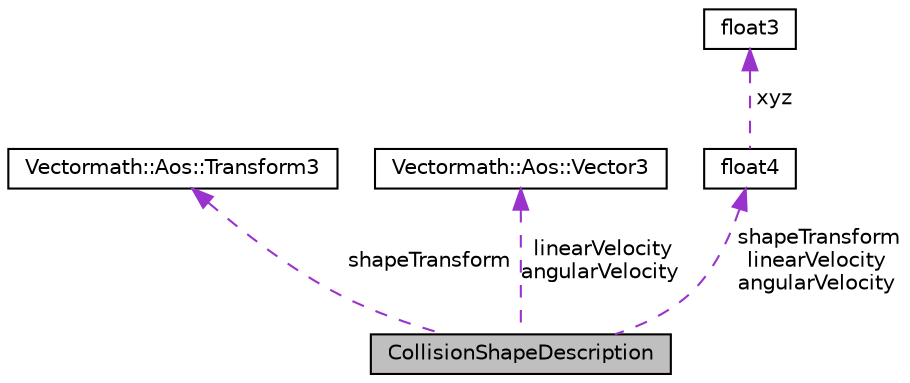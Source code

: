 digraph "CollisionShapeDescription"
{
  edge [fontname="Helvetica",fontsize="10",labelfontname="Helvetica",labelfontsize="10"];
  node [fontname="Helvetica",fontsize="10",shape=record];
  Node1 [label="CollisionShapeDescription",height=0.2,width=0.4,color="black", fillcolor="grey75", style="filled", fontcolor="black"];
  Node2 -> Node1 [dir="back",color="darkorchid3",fontsize="10",style="dashed",label=" shapeTransform" ,fontname="Helvetica"];
  Node2 [label="Vectormath::Aos::Transform3",height=0.2,width=0.4,color="black", fillcolor="white", style="filled",URL="$class_vectormath_1_1_aos_1_1_transform3.html"];
  Node3 -> Node1 [dir="back",color="darkorchid3",fontsize="10",style="dashed",label=" linearVelocity\nangularVelocity" ,fontname="Helvetica"];
  Node3 [label="Vectormath::Aos::Vector3",height=0.2,width=0.4,color="black", fillcolor="white", style="filled",URL="$class_vectormath_1_1_aos_1_1_vector3.html"];
  Node4 -> Node1 [dir="back",color="darkorchid3",fontsize="10",style="dashed",label=" shapeTransform\nlinearVelocity\nangularVelocity" ,fontname="Helvetica"];
  Node4 [label="float4",height=0.2,width=0.4,color="black", fillcolor="white", style="filled",URL="$structfloat4.html"];
  Node5 -> Node4 [dir="back",color="darkorchid3",fontsize="10",style="dashed",label=" xyz" ,fontname="Helvetica"];
  Node5 [label="float3",height=0.2,width=0.4,color="black", fillcolor="white", style="filled",URL="$structfloat3.html"];
}
